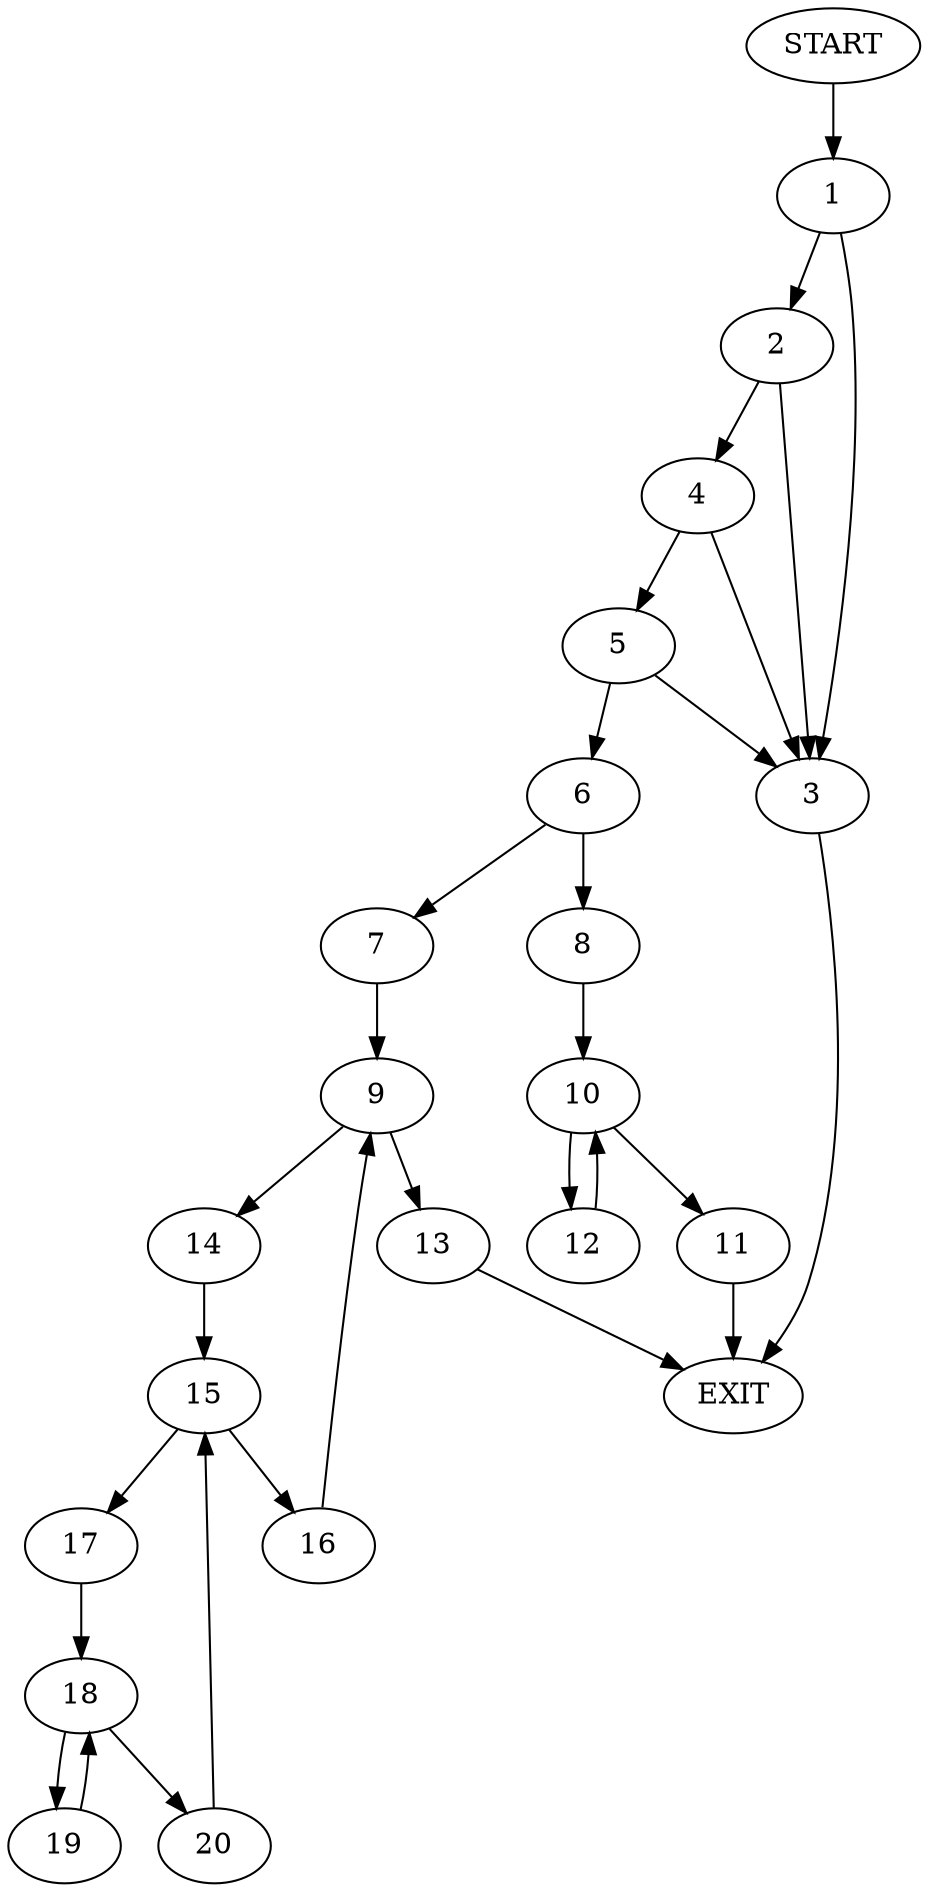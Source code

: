 digraph {
0 [label="START"]
21 [label="EXIT"]
0 -> 1
1 -> 2
1 -> 3
3 -> 21
2 -> 4
2 -> 3
4 -> 3
4 -> 5
5 -> 6
5 -> 3
6 -> 7
6 -> 8
7 -> 9
8 -> 10
10 -> 11
10 -> 12
11 -> 21
12 -> 10
9 -> 13
9 -> 14
14 -> 15
13 -> 21
15 -> 16
15 -> 17
17 -> 18
16 -> 9
18 -> 19
18 -> 20
20 -> 15
19 -> 18
}
